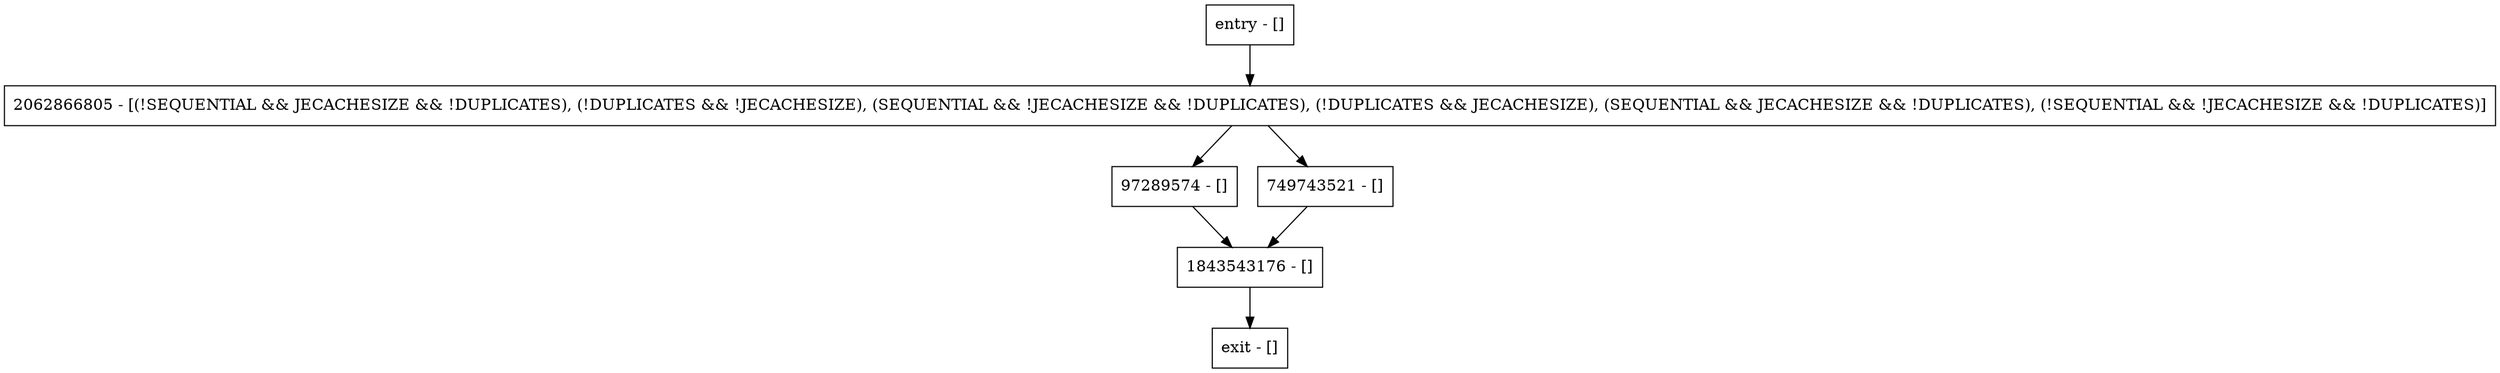 digraph putNoOverwrite {
node [shape=record];
entry [label="entry - []"];
exit [label="exit - []"];
1843543176 [label="1843543176 - []"];
97289574 [label="97289574 - []"];
749743521 [label="749743521 - []"];
2062866805 [label="2062866805 - [(!SEQUENTIAL && JECACHESIZE && !DUPLICATES), (!DUPLICATES && !JECACHESIZE), (SEQUENTIAL && !JECACHESIZE && !DUPLICATES), (!DUPLICATES && JECACHESIZE), (SEQUENTIAL && JECACHESIZE && !DUPLICATES), (!SEQUENTIAL && !JECACHESIZE && !DUPLICATES)]"];
entry;
exit;
entry -> 2062866805;
1843543176 -> exit;
97289574 -> 1843543176;
749743521 -> 1843543176;
2062866805 -> 97289574;
2062866805 -> 749743521;
}
